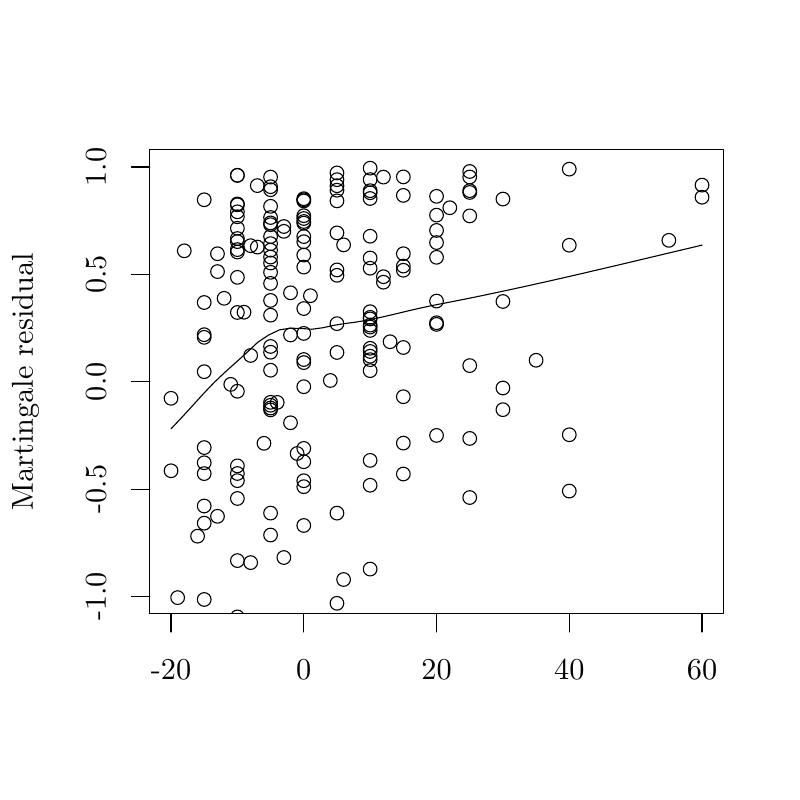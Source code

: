 % Created by tikzDevice version 0.8.1 on 2015-02-03 06:53:59
% !TEX encoding = UTF-8 Unicode
\documentclass[11pt]{memoir}
\nonstopmode

\usepackage{tikz}

\usepackage[active,tightpage,psfixbb]{preview}

\PreviewEnvironment{pgfpicture}

\setlength\PreviewBorder{0pt}

\usepackage{amsmath}
\newcommand{\SweaveOpts}[1]{}  % do not interfere with LaTeX
\newcommand{\SweaveInput}[1]{} % because they are not real TeX commands
\newcommand{\Sexpr}[1]{}       % will only be parsed by R


\usepackage{geometry}
\usepackage{amsmath}
\usepackage{lscape}
\geometry{verbose,tmargin=2.5cm,bmargin=2.5cm,lmargin=2.5cm,rmargin=2.5cm}


\begin{document}

\begin{tikzpicture}[x=1pt,y=1pt]
\definecolor{fillColor}{RGB}{255,255,255}
\path[use as bounding box,fill=fillColor,fill opacity=0.00] (0,0) rectangle (289.08,289.08);
\begin{scope}
\path[clip] ( 54.12, 67.32) rectangle (261.36,234.96);
\definecolor{drawColor}{RGB}{0,0,0}

\path[draw=drawColor,line width= 0.4pt,line join=round,line cap=round] (107.37,125.21) circle (  2.47);

\path[draw=drawColor,line width= 0.4pt,line join=round,line cap=round] (133.75,163.22) circle (  2.47);

\path[draw=drawColor,line width= 0.4pt,line join=round,line cap=round] (133.75,220.17) circle (  2.47);

\path[draw=drawColor,line width= 0.4pt,line join=round,line cap=round] (157.74,205.81) circle (  2.47);

\path[draw=drawColor,line width= 0.4pt,line join=round,line cap=round] ( 97.77,201.04) circle (  2.47);

\path[draw=drawColor,line width= 0.4pt,line join=round,line cap=round] (109.77,210.12) circle (  2.47);

\path[draw=drawColor,line width= 0.4pt,line join=round,line cap=round] ( 85.78,225.69) circle (  2.47);

\path[draw=drawColor,line width= 0.4pt,line join=round,line cap=round] (133.75,113.74) circle (  2.47);

\path[draw=drawColor,line width= 0.4pt,line join=round,line cap=round] ( 97.77,225.09) circle (  2.47);

\path[draw=drawColor,line width= 0.4pt,line join=round,line cap=round] (133.75,219.43) circle (  2.47);

\path[draw=drawColor,line width= 0.4pt,line join=round,line cap=round] ( 97.77,140.97) circle (  2.47);

\path[draw=drawColor,line width= 0.4pt,line join=round,line cap=round] (121.76,103.66) circle (  2.47);

\path[draw=drawColor,line width= 0.4pt,line join=round,line cap=round] (109.77,208.44) circle (  2.47);

\path[draw=drawColor,line width= 0.4pt,line join=round,line cap=round] (109.77,115.37) circle (  2.47);

\path[draw=drawColor,line width= 0.4pt,line join=round,line cap=round] (133.75,160.36) circle (  2.47);

\path[draw=drawColor,line width= 0.4pt,line join=round,line cap=round] (145.75, 57.09) circle (  2.47);

\path[draw=drawColor,line width= 0.4pt,line join=round,line cap=round] (104.97,183.27) circle (  2.47);

\path[draw=drawColor,line width= 0.4pt,line join=round,line cap=round] (241.69,202.23) circle (  2.47);

\path[draw=drawColor,line width= 0.4pt,line join=round,line cap=round] ( 73.79,216.89) circle (  2.47);

\path[draw=drawColor,line width= 0.4pt,line join=round,line cap=round] (253.68,217.81) circle (  2.47);

\path[draw=drawColor,line width= 0.4pt,line join=round,line cap=round] (140.95,165.59) circle (  2.47);

\path[draw=drawColor,line width= 0.4pt,line join=round,line cap=round] (205.71,227.96) circle (  2.47);

\path[draw=drawColor,line width= 0.4pt,line join=round,line cap=round] (109.77,216.46) circle (  2.47);

\path[draw=drawColor,line width= 0.4pt,line join=round,line cap=round] ( 73.79,179.77) circle (  2.47);

\path[draw=drawColor,line width= 0.4pt,line join=round,line cap=round] (157.74,180.29) circle (  2.47);

\path[draw=drawColor,line width= 0.4pt,line join=round,line cap=round] (133.75,217.35) circle (  2.47);

\path[draw=drawColor,line width= 0.4pt,line join=round,line cap=round] ( 97.77,141.65) circle (  2.47);

\path[draw=drawColor,line width= 0.4pt,line join=round,line cap=round] ( 71.39, 95.33) circle (  2.47);

\path[draw=drawColor,line width= 0.4pt,line join=round,line cap=round] (169.73,211.06) circle (  2.47);

\path[draw=drawColor,line width= 0.4pt,line join=round,line cap=round] ( 83.38,150.18) circle (  2.47);

\path[draw=drawColor,line width= 0.4pt,line join=round,line cap=round] ( 85.78, 86.51) circle (  2.47);

\path[draw=drawColor,line width= 0.4pt,line join=round,line cap=round] ( 73.79,117.94) circle (  2.47);

\path[draw=drawColor,line width= 0.4pt,line join=round,line cap=round] (121.76,221.97) circle (  2.47);

\path[draw=drawColor,line width= 0.4pt,line join=round,line cap=round] (102.57,205.48) circle (  2.47);

\path[draw=drawColor,line width= 0.4pt,line join=round,line cap=round] (121.76,204.92) circle (  2.47);

\path[draw=drawColor,line width= 0.4pt,line join=round,line cap=round] (157.74,171.86) circle (  2.47);

\path[draw=drawColor,line width= 0.4pt,line join=round,line cap=round] ( 97.77,198.69) circle (  2.47);

\path[draw=drawColor,line width= 0.4pt,line join=round,line cap=round] (109.77,113.22) circle (  2.47);

\path[draw=drawColor,line width= 0.4pt,line join=round,line cap=round] ( 73.79,168.14) circle (  2.47);

\path[draw=drawColor,line width= 0.4pt,line join=round,line cap=round] (138.55,187.10) circle (  2.47);

\path[draw=drawColor,line width= 0.4pt,line join=round,line cap=round] ( 97.77,221.61) circle (  2.47);

\path[draw=drawColor,line width= 0.4pt,line join=round,line cap=round] (102.57, 87.62) circle (  2.47);

\path[draw=drawColor,line width= 0.4pt,line join=round,line cap=round] (133.75, 83.43) circle (  2.47);

\path[draw=drawColor,line width= 0.4pt,line join=round,line cap=round] ( 90.58,200.30) circle (  2.47);

\path[draw=drawColor,line width= 0.4pt,line join=round,line cap=round] (145.75,218.47) circle (  2.47);

\path[draw=drawColor,line width= 0.4pt,line join=round,line cap=round] (109.77,192.57) circle (  2.47);

\path[draw=drawColor,line width= 0.4pt,line join=round,line cap=round] ( 97.77,103.67) circle (  2.47);

\path[draw=drawColor,line width= 0.4pt,line join=round,line cap=round] ( 97.77, 37.63) circle (  2.47);

\path[draw=drawColor,line width= 0.4pt,line join=round,line cap=round] ( 90.58, 85.78) circle (  2.47);

\path[draw=drawColor,line width= 0.4pt,line join=round,line cap=round] ( 85.78,202.88) circle (  2.47);

\path[draw=drawColor,line width= 0.4pt,line join=round,line cap=round] (169.73,227.11) circle (  2.47);

\path[draw=drawColor,line width= 0.4pt,line join=round,line cap=round] (121.76, 10.19) circle (  2.47);

\path[draw=drawColor,line width= 0.4pt,line join=round,line cap=round] (133.75, 58.73) circle (  2.47);

\path[draw=drawColor,line width= 0.4pt,line join=round,line cap=round] (157.74, 30.20) circle (  2.47);

\path[draw=drawColor,line width= 0.4pt,line join=round,line cap=round] (109.77,159.16) circle (  2.47);

\path[draw=drawColor,line width= 0.4pt,line join=round,line cap=round] (145.75,128.96) circle (  2.47);

\path[draw=drawColor,line width= 0.4pt,line join=round,line cap=round] (133.75,203.71) circle (  2.47);

\path[draw=drawColor,line width= 0.4pt,line join=round,line cap=round] ( 97.77,203.62) circle (  2.47);

\path[draw=drawColor,line width= 0.4pt,line join=round,line cap=round] ( 97.77,143.70) circle (  2.47);

\path[draw=drawColor,line width= 0.4pt,line join=round,line cap=round] (133.75,224.17) circle (  2.47);

\path[draw=drawColor,line width= 0.4pt,line join=round,line cap=round] (157.74,218.13) circle (  2.47);

\path[draw=drawColor,line width= 0.4pt,line join=round,line cap=round] (109.77,158.06) circle (  2.47);

\path[draw=drawColor,line width= 0.4pt,line join=round,line cap=round] ( 73.79,154.77) circle (  2.47);

\path[draw=drawColor,line width= 0.4pt,line join=round,line cap=round] (169.73,225.12) circle (  2.47);

\path[draw=drawColor,line width= 0.4pt,line join=round,line cap=round] (121.76,172.13) circle (  2.47);

\path[draw=drawColor,line width= 0.4pt,line join=round,line cap=round] (109.77,201.73) circle (  2.47);

\path[draw=drawColor,line width= 0.4pt,line join=round,line cap=round] (121.76,189.59) circle (  2.47);

\path[draw=drawColor,line width= 0.4pt,line join=round,line cap=round] ( 85.78,176.17) circle (  2.47);

\path[draw=drawColor,line width= 0.4pt,line join=round,line cap=round] (109.77,122.23) circle (  2.47);

\path[draw=drawColor,line width= 0.4pt,line join=round,line cap=round] (145.75,191.42) circle (  2.47);

\path[draw=drawColor,line width= 0.4pt,line join=round,line cap=round] ( 85.78,108.96) circle (  2.47);

\path[draw=drawColor,line width= 0.4pt,line join=round,line cap=round] ( 73.79,127.35) circle (  2.47);

\path[draw=drawColor,line width= 0.4pt,line join=round,line cap=round] ( 85.78,210.76) circle (  2.47);

\path[draw=drawColor,line width= 0.4pt,line join=round,line cap=round] (104.97,136.31) circle (  2.47);

\path[draw=drawColor,line width= 0.4pt,line join=round,line cap=round] (181.73,180.14) circle (  2.47);

\path[draw=drawColor,line width= 0.4pt,line join=round,line cap=round] ( 97.77,142.64) circle (  2.47);

\path[draw=drawColor,line width= 0.4pt,line join=round,line cap=round] ( 85.78,120.73) circle (  2.47);

\path[draw=drawColor,line width= 0.4pt,line join=round,line cap=round] ( 73.79,121.86) circle (  2.47);

\path[draw=drawColor,line width= 0.4pt,line join=round,line cap=round] ( 78.59,197.39) circle (  2.47);

\path[draw=drawColor,line width= 0.4pt,line join=round,line cap=round] ( 88.18,176.26) circle (  2.47);

\path[draw=drawColor,line width= 0.4pt,line join=round,line cap=round] ( 97.77,190.68) circle (  2.47);

\path[draw=drawColor,line width= 0.4pt,line join=round,line cap=round] ( 92.98,199.80) circle (  2.47);

\path[draw=drawColor,line width= 0.4pt,line join=round,line cap=round] (121.76,161.72) circle (  2.47);

\path[draw=drawColor,line width= 0.4pt,line join=round,line cap=round] (133.75,171.60) circle (  2.47);

\path[draw=drawColor,line width= 0.4pt,line join=round,line cap=round] ( 85.78,225.75) circle (  2.47);

\path[draw=drawColor,line width= 0.4pt,line join=round,line cap=round] ( 85.78,198.01) circle (  2.47);

\path[draw=drawColor,line width= 0.4pt,line join=round,line cap=round] (109.77,196.91) circle (  2.47);

\path[draw=drawColor,line width= 0.4pt,line join=round,line cap=round] ( 66.59, 63.20) circle (  2.47);

\path[draw=drawColor,line width= 0.4pt,line join=round,line cap=round] ( 97.77,208.53) circle (  2.47);

\path[draw=drawColor,line width= 0.4pt,line join=round,line cap=round] (121.76,191.54) circle (  2.47);

\path[draw=drawColor,line width= 0.4pt,line join=round,line cap=round] (121.76,220.35) circle (  2.47);

\path[draw=drawColor,line width= 0.4pt,line join=round,line cap=round] ( 78.59,102.51) circle (  2.47);

\path[draw=drawColor,line width= 0.4pt,line join=round,line cap=round] (157.74,172.45) circle (  2.47);

\path[draw=drawColor,line width= 0.4pt,line join=round,line cap=round] (109.77,127.05) circle (  2.47);

\path[draw=drawColor,line width= 0.4pt,line join=round,line cap=round] (124.16, 79.67) circle (  2.47);

\path[draw=drawColor,line width= 0.4pt,line join=round,line cap=round] ( 85.78,115.40) circle (  2.47);

\path[draw=drawColor,line width= 0.4pt,line join=round,line cap=round] ( 85.78,198.88) circle (  2.47);

\path[draw=drawColor,line width= 0.4pt,line join=round,line cap=round] ( 85.78,215.38) circle (  2.47);

\path[draw=drawColor,line width= 0.4pt,line join=round,line cap=round] (133.75,228.31) circle (  2.47);

\path[draw=drawColor,line width= 0.4pt,line join=round,line cap=round] ( 73.79, 72.46) circle (  2.47);

\path[draw=drawColor,line width= 0.4pt,line join=round,line cap=round] ( 97.77,180.52) circle (  2.47);

\path[draw=drawColor,line width= 0.4pt,line join=round,line cap=round] (102.57,207.23) circle (  2.47);

\path[draw=drawColor,line width= 0.4pt,line join=round,line cap=round] ( 97.77,163.89) circle (  2.47);

\path[draw=drawColor,line width= 0.4pt,line join=round,line cap=round] (121.76,216.49) circle (  2.47);

\path[draw=drawColor,line width= 0.4pt,line join=round,line cap=round] ( 61.80,145.15) circle (  2.47);

\path[draw=drawColor,line width= 0.4pt,line join=round,line cap=round] (133.75,195.85) circle (  2.47);

\path[draw=drawColor,line width= 0.4pt,line join=round,line cap=round] ( 90.58,160.64) circle (  2.47);

\path[draw=drawColor,line width= 0.4pt,line join=round,line cap=round] ( 80.98,181.28) circle (  2.47);

\path[draw=drawColor,line width= 0.4pt,line join=round,line cap=round] ( 97.77,210.48) circle (  2.47);

\path[draw=drawColor,line width= 0.4pt,line join=round,line cap=round] ( 85.78,212.54) circle (  2.47);

\path[draw=drawColor,line width= 0.4pt,line join=round,line cap=round] ( 97.77,161.79) circle (  2.47);

\path[draw=drawColor,line width= 0.4pt,line join=round,line cap=round] ( 97.77,207.89) circle (  2.47);

\path[draw=drawColor,line width= 0.4pt,line join=round,line cap=round] (138.55,189.09) circle (  2.47);

\path[draw=drawColor,line width= 0.4pt,line join=round,line cap=round] ( 85.78, 66.16) circle (  2.47);

\path[draw=drawColor,line width= 0.4pt,line join=round,line cap=round] (138.55,225.08) circle (  2.47);

\path[draw=drawColor,line width= 0.4pt,line join=round,line cap=round] ( 73.79,106.23) circle (  2.47);

\path[draw=drawColor,line width= 0.4pt,line join=round,line cap=round] ( 64.19, 73.13) circle (  2.47);

\path[draw=drawColor,line width= 0.4pt,line join=round,line cap=round] (133.75,169.68) circle (  2.47);

\path[draw=drawColor,line width= 0.4pt,line join=round,line cap=round] ( 92.98,222.01) circle (  2.47);

\path[draw=drawColor,line width= 0.4pt,line join=round,line cap=round] ( 85.78,147.70) circle (  2.47);

\path[draw=drawColor,line width= 0.4pt,line join=round,line cap=round] ( 97.77,186.67) circle (  2.47);

\path[draw=drawColor,line width= 0.4pt,line join=round,line cap=round] (109.77,177.58) circle (  2.47);

\path[draw=drawColor,line width= 0.4pt,line join=round,line cap=round] (169.73,219.54) circle (  2.47);

\path[draw=drawColor,line width= 0.4pt,line join=round,line cap=round] (253.68,222.18) circle (  2.47);

\path[draw=drawColor,line width= 0.4pt,line join=round,line cap=round] (181.73,217.15) circle (  2.47);

\path[draw=drawColor,line width= 0.4pt,line join=round,line cap=round] (169.73,109.30) circle (  2.47);

\path[draw=drawColor,line width= 0.4pt,line join=round,line cap=round] ( 85.78,188.86) circle (  2.47);

\path[draw=drawColor,line width= 0.4pt,line join=round,line cap=round] (133.75,174.40) circle (  2.47);

\path[draw=drawColor,line width= 0.4pt,line join=round,line cap=round] ( 61.80,118.97) circle (  2.47);

\path[draw=drawColor,line width= 0.4pt,line join=round,line cap=round] ( 97.77,196.18) circle (  2.47);

\path[draw=drawColor,line width= 0.4pt,line join=round,line cap=round] ( 85.78, 55.34) circle (  2.47);

\path[draw=drawColor,line width= 0.4pt,line join=round,line cap=round] (169.73,220.19) circle (  2.47);

\path[draw=drawColor,line width= 0.4pt,line join=round,line cap=round] (205.71,200.46) circle (  2.47);

\path[draw=drawColor,line width= 0.4pt,line join=round,line cap=round] (121.76,224.15) circle (  2.47);

\path[draw=drawColor,line width= 0.4pt,line join=round,line cap=round] (133.75,162.07) circle (  2.47);

\path[draw=drawColor,line width= 0.4pt,line join=round,line cap=round] (157.74,211.34) circle (  2.47);

\path[draw=drawColor,line width= 0.4pt,line join=round,line cap=round] (100.17,143.67) circle (  2.47);

\path[draw=drawColor,line width= 0.4pt,line join=round,line cap=round] ( 97.77,194.04) circle (  2.47);

\path[draw=drawColor,line width= 0.4pt,line join=round,line cap=round] ( 85.78,117.98) circle (  2.47);

\path[draw=drawColor,line width= 0.4pt,line join=round,line cap=round] ( 97.77,220.53) circle (  2.47);

\path[draw=drawColor,line width= 0.4pt,line join=round,line cap=round] ( 73.79,100.03) circle (  2.47);

\path[draw=drawColor,line width= 0.4pt,line join=round,line cap=round] (133.75,170.89) circle (  2.47);

\path[draw=drawColor,line width= 0.4pt,line join=round,line cap=round] (104.97,168.03) circle (  2.47);

\path[draw=drawColor,line width= 0.4pt,line join=round,line cap=round] ( 97.77, 95.75) circle (  2.47);

\path[draw=drawColor,line width= 0.4pt,line join=round,line cap=round] (193.72,158.90) circle (  2.47);

\path[draw=drawColor,line width= 0.4pt,line join=round,line cap=round] (157.74,196.10) circle (  2.47);

\path[draw=drawColor,line width= 0.4pt,line join=round,line cap=round] ( 85.78,206.59) circle (  2.47);

\path[draw=drawColor,line width= 0.4pt,line join=round,line cap=round] (145.75,145.72) circle (  2.47);

\path[draw=drawColor,line width= 0.4pt,line join=round,line cap=round] (133.75,176.44) circle (  2.47);

\path[draw=drawColor,line width= 0.4pt,line join=round,line cap=round] (109.77,216.90) circle (  2.47);

\path[draw=drawColor,line width= 0.4pt,line join=round,line cap=round] ( 85.78,201.78) circle (  2.47);

\path[draw=drawColor,line width= 0.4pt,line join=round,line cap=round] ( 97.77,175.20) circle (  2.47);

\path[draw=drawColor,line width= 0.4pt,line join=round,line cap=round] ( 95.38,128.89) circle (  2.47);

\path[draw=drawColor,line width= 0.4pt,line join=round,line cap=round] (133.75,173.83) circle (  2.47);

\path[draw=drawColor,line width= 0.4pt,line join=round,line cap=round] (124.16,200.59) circle (  2.47);

\path[draw=drawColor,line width= 0.4pt,line join=round,line cap=round] (109.77, 34.21) circle (  2.47);

\path[draw=drawColor,line width= 0.4pt,line join=round,line cap=round] ( 66.59,198.45) circle (  2.47);

\path[draw=drawColor,line width= 0.4pt,line join=round,line cap=round] (157.74,201.43) circle (  2.47);

\path[draw=drawColor,line width= 0.4pt,line join=round,line cap=round] (145.75,163.51) circle (  2.47);

\path[draw=drawColor,line width= 0.4pt,line join=round,line cap=round] (109.77,149.34) circle (  2.47);

\path[draw=drawColor,line width= 0.4pt,line join=round,line cap=round] (109.77,168.60) circle (  2.47);

\path[draw=drawColor,line width= 0.4pt,line join=round,line cap=round] (157.74,131.74) circle (  2.47);

\path[draw=drawColor,line width= 0.4pt,line join=round,line cap=round] (205.71,131.98) circle (  2.47);

\path[draw=drawColor,line width= 0.4pt,line join=round,line cap=round] ( 85.78,215.07) circle (  2.47);

\path[draw=drawColor,line width= 0.4pt,line join=round,line cap=round] (145.75,192.93) circle (  2.47);

\path[draw=drawColor,line width= 0.4pt,line join=round,line cap=round] (109.77,211.14) circle (  2.47);

\path[draw=drawColor,line width= 0.4pt,line join=round,line cap=round] (145.75,225.15) circle (  2.47);

\path[draw=drawColor,line width= 0.4pt,line join=round,line cap=round] (181.73,141.05) circle (  2.47);

\path[draw=drawColor,line width= 0.4pt,line join=round,line cap=round] (121.76, 71.07) circle (  2.47);

\path[draw=drawColor,line width= 0.4pt,line join=round,line cap=round] (109.77, 99.20) circle (  2.47);

\path[draw=drawColor,line width= 0.4pt,line join=round,line cap=round] ( 73.79,167.18) circle (  2.47);

\path[draw=drawColor,line width= 0.4pt,line join=round,line cap=round] (119.36,151.59) circle (  2.47);

\path[draw=drawColor,line width= 0.4pt,line join=round,line cap=round] (162.54,214.01) circle (  2.47);

\path[draw=drawColor,line width= 0.4pt,line join=round,line cap=round] (112.17,182.23) circle (  2.47);

\path[draw=drawColor,line width= 0.4pt,line join=round,line cap=round] ( 97.77,155.30) circle (  2.47);

\path[draw=drawColor,line width= 0.4pt,line join=round,line cap=round] (121.76,226.59) circle (  2.47);

\path[draw=drawColor,line width= 0.4pt,line join=round,line cap=round] (109.77,217.28) circle (  2.47);

\path[draw=drawColor,line width= 0.4pt,line join=round,line cap=round] (109.77,209.04) circle (  2.47);

\path[draw=drawColor,line width= 0.4pt,line join=round,line cap=round] ( 97.77,214.53) circle (  2.47);

\path[draw=drawColor,line width= 0.4pt,line join=round,line cap=round] (145.75,117.79) circle (  2.47);

\path[draw=drawColor,line width= 0.4pt,line join=round,line cap=round] ( 78.59,190.94) circle (  2.47);

\path[draw=drawColor,line width= 0.4pt,line join=round,line cap=round] (145.75,197.40) circle (  2.47);

\path[draw=drawColor,line width= 0.4pt,line join=round,line cap=round] (109.77,203.60) circle (  2.47);

\path[draw=drawColor,line width= 0.4pt,line join=round,line cap=round] (133.75,155.15) circle (  2.47);

\path[draw=drawColor,line width= 0.4pt,line join=round,line cap=round] (169.73,156.97) circle (  2.47);

\path[draw=drawColor,line width= 0.4pt,line join=round,line cap=round] (114.56,  0.22) circle (  2.47);

\path[draw=drawColor,line width= 0.4pt,line join=round,line cap=round] (169.73,130.65) circle (  2.47);

\path[draw=drawColor,line width= 0.4pt,line join=round,line cap=round] (133.75,159.11) circle (  2.47);

\path[draw=drawColor,line width= 0.4pt,line join=round,line cap=round] (181.73,148.87) circle (  2.47);

\path[draw=drawColor,line width= 0.4pt,line join=round,line cap=round] (133.75,122.72) circle (  2.47);

\path[draw=drawColor,line width= 0.4pt,line join=round,line cap=round] (205.71,111.63) circle (  2.47);

\path[draw=drawColor,line width= 0.4pt,line join=round,line cap=round] (133.75,192.15) circle (  2.47);
\end{scope}
\begin{scope}
\path[clip] (  0.00,  0.00) rectangle (289.08,289.08);
\definecolor{drawColor}{RGB}{0,0,0}

\path[draw=drawColor,line width= 0.4pt,line join=round,line cap=round] ( 61.80, 67.32) -- (253.68, 67.32);

\path[draw=drawColor,line width= 0.4pt,line join=round,line cap=round] ( 61.80, 67.32) -- ( 61.80, 60.72);

\path[draw=drawColor,line width= 0.4pt,line join=round,line cap=round] (109.77, 67.32) -- (109.77, 60.72);

\path[draw=drawColor,line width= 0.4pt,line join=round,line cap=round] (157.74, 67.32) -- (157.74, 60.72);

\path[draw=drawColor,line width= 0.4pt,line join=round,line cap=round] (205.71, 67.32) -- (205.71, 60.72);

\path[draw=drawColor,line width= 0.4pt,line join=round,line cap=round] (253.68, 67.32) -- (253.68, 60.72);

\node[text=drawColor,anchor=base,inner sep=0pt, outer sep=0pt, scale=  1.00] at ( 61.80, 43.56) {-20};

\node[text=drawColor,anchor=base,inner sep=0pt, outer sep=0pt, scale=  1.00] at (109.77, 43.56) {0};

\node[text=drawColor,anchor=base,inner sep=0pt, outer sep=0pt, scale=  1.00] at (157.74, 43.56) {20};

\node[text=drawColor,anchor=base,inner sep=0pt, outer sep=0pt, scale=  1.00] at (205.71, 43.56) {40};

\node[text=drawColor,anchor=base,inner sep=0pt, outer sep=0pt, scale=  1.00] at (253.68, 43.56) {60};

\path[draw=drawColor,line width= 0.4pt,line join=round,line cap=round] ( 54.12, 73.53) -- ( 54.12,228.75);

\path[draw=drawColor,line width= 0.4pt,line join=round,line cap=round] ( 54.12, 73.53) -- ( 47.52, 73.53);

\path[draw=drawColor,line width= 0.4pt,line join=round,line cap=round] ( 54.12,112.33) -- ( 47.52,112.33);

\path[draw=drawColor,line width= 0.4pt,line join=round,line cap=round] ( 54.12,151.14) -- ( 47.52,151.14);

\path[draw=drawColor,line width= 0.4pt,line join=round,line cap=round] ( 54.12,189.95) -- ( 47.52,189.95);

\path[draw=drawColor,line width= 0.4pt,line join=round,line cap=round] ( 54.12,228.75) -- ( 47.52,228.75);

\node[text=drawColor,rotate= 90.00,anchor=base,inner sep=0pt, outer sep=0pt, scale=  1.00] at ( 38.28, 73.53) {-1.0};

\node[text=drawColor,rotate= 90.00,anchor=base,inner sep=0pt, outer sep=0pt, scale=  1.00] at ( 38.28,112.33) {-0.5};

\node[text=drawColor,rotate= 90.00,anchor=base,inner sep=0pt, outer sep=0pt, scale=  1.00] at ( 38.28,151.14) {0.0};

\node[text=drawColor,rotate= 90.00,anchor=base,inner sep=0pt, outer sep=0pt, scale=  1.00] at ( 38.28,189.95) {0.5};

\node[text=drawColor,rotate= 90.00,anchor=base,inner sep=0pt, outer sep=0pt, scale=  1.00] at ( 38.28,228.75) {1.0};

\path[draw=drawColor,line width= 0.4pt,line join=round,line cap=round] ( 54.12, 67.32) --
	(261.36, 67.32) --
	(261.36,234.96) --
	( 54.12,234.96) --
	( 54.12, 67.32);
\end{scope}
\begin{scope}
\path[clip] (  0.00,  0.00) rectangle (289.08,289.08);
\definecolor{drawColor}{RGB}{0,0,0}

\node[text=drawColor,rotate= 90.00,anchor=base,inner sep=0pt, outer sep=0pt, scale=  1.00] at ( 11.88,151.14) {Martingale residual};
\end{scope}
\begin{scope}
\path[clip] ( 54.12, 67.32) rectangle (261.36,234.96);
\definecolor{drawColor}{RGB}{0,0,0}

\path[draw=drawColor,line width= 0.4pt,line join=round,line cap=round] ( 61.80,134.14) --
	( 65.71,138.25) --
	( 69.63,142.54) --
	( 73.54,146.84) --
	( 77.46,150.94) --
	( 81.38,154.66) --
	( 85.29,158.15) --
	( 89.21,161.70) --
	( 93.12,165.37) --
	( 97.04,168.01) --
	(100.96,169.87) --
	(104.87,170.49) --
	(108.79,170.38) --
	(112.70,170.11) --
	(116.62,170.64) --
	(120.54,171.49) --
	(124.45,172.14) --
	(128.37,172.65) --
	(132.29,173.31) --
	(136.20,174.10) --
	(140.12,174.98) --
	(144.03,175.91) --
	(147.95,176.85) --
	(151.87,177.75) --
	(155.78,178.60) --
	(159.70,179.36) --
	(163.61,180.12) --
	(167.53,180.90) --
	(171.45,181.69) --
	(175.36,182.50) --
	(179.28,183.33) --
	(183.19,184.16) --
	(187.11,185.01) --
	(191.03,185.87) --
	(194.94,186.74) --
	(198.86,187.62) --
	(202.78,188.51) --
	(206.69,189.41) --
	(210.61,190.31) --
	(214.52,191.23) --
	(218.44,192.14) --
	(222.36,193.06) --
	(226.27,193.99) --
	(230.19,194.92) --
	(234.10,195.85) --
	(238.02,196.78) --
	(241.94,197.71) --
	(245.85,198.64) --
	(249.77,199.57) --
	(253.68,200.50);
\end{scope}
\end{tikzpicture}

\end{document}
